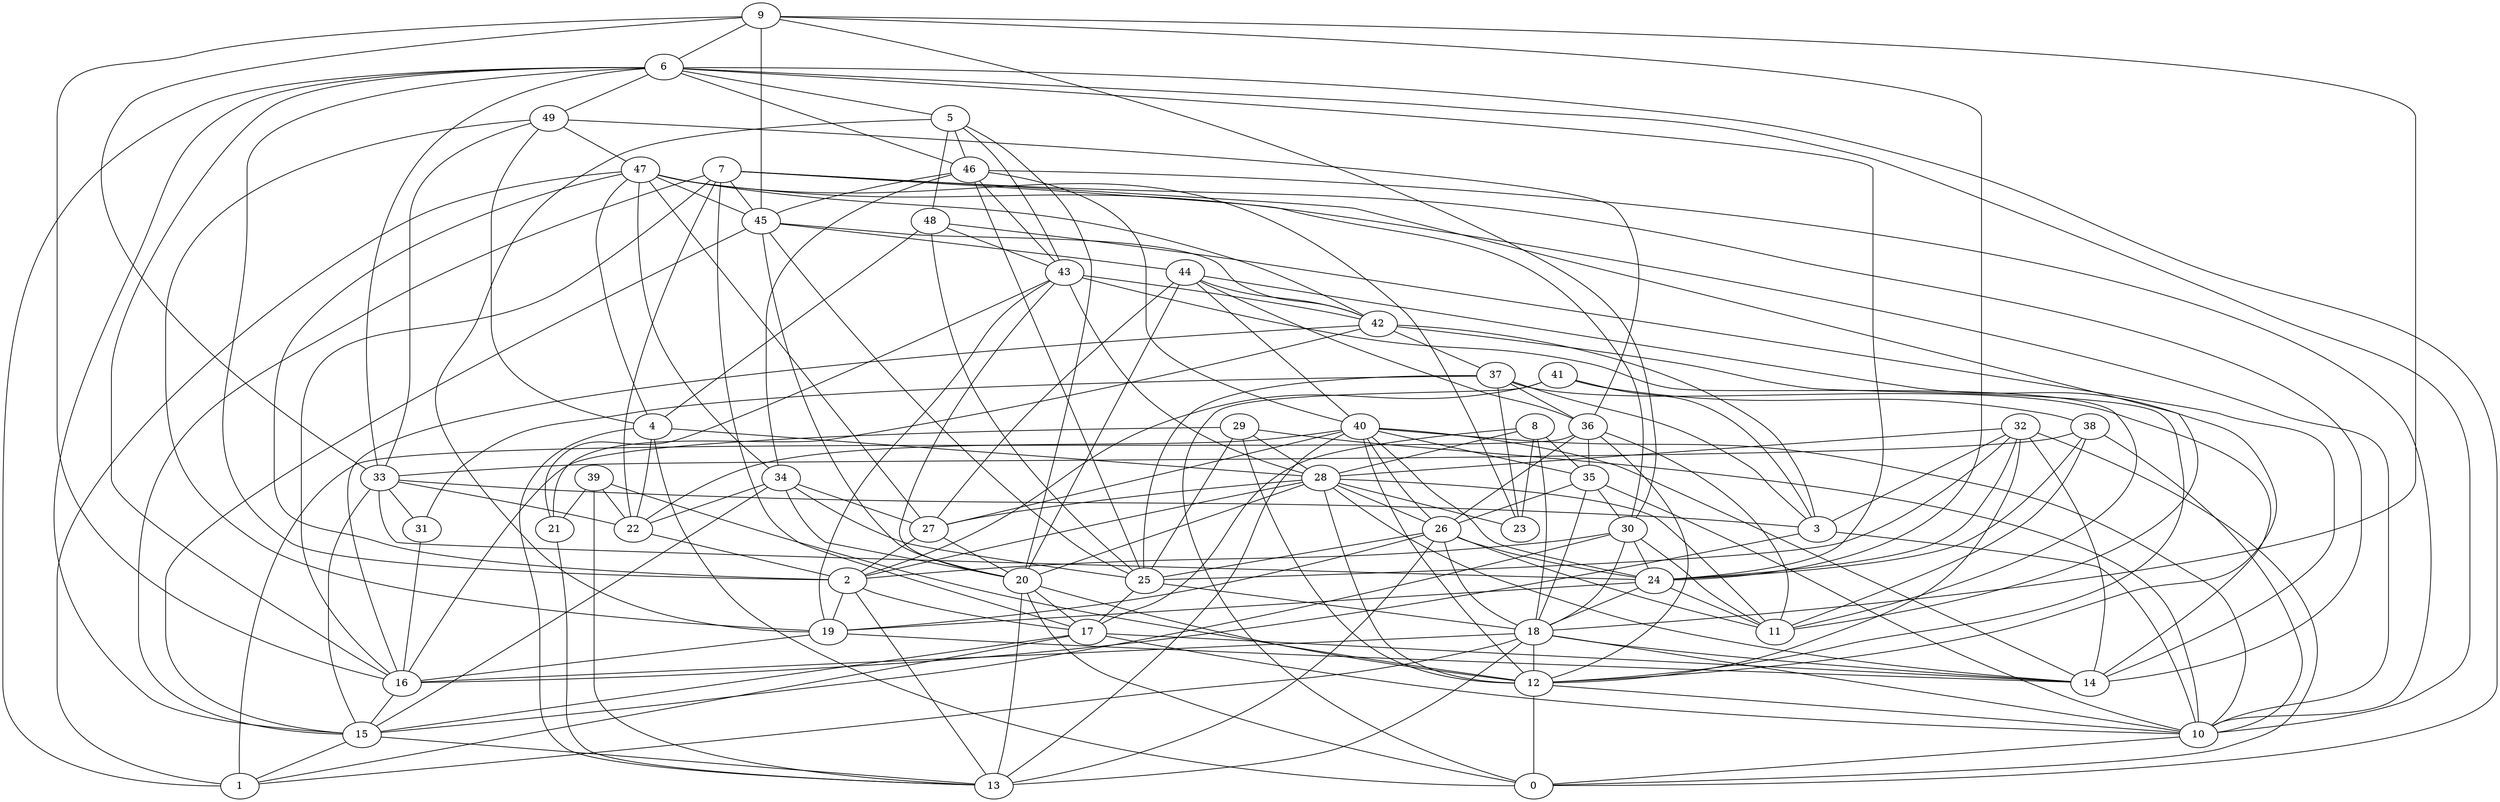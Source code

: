 digraph GG_graph {

subgraph G_graph {
edge [color = black]
"31" -> "16" [dir = none]
"22" -> "2" [dir = none]
"39" -> "21" [dir = none]
"39" -> "12" [dir = none]
"39" -> "22" [dir = none]
"2" -> "19" [dir = none]
"2" -> "17" [dir = none]
"8" -> "23" [dir = none]
"8" -> "17" [dir = none]
"8" -> "28" [dir = none]
"15" -> "13" [dir = none]
"15" -> "1" [dir = none]
"32" -> "0" [dir = none]
"32" -> "12" [dir = none]
"26" -> "25" [dir = none]
"7" -> "16" [dir = none]
"7" -> "30" [dir = none]
"7" -> "22" [dir = none]
"7" -> "11" [dir = none]
"7" -> "17" [dir = none]
"40" -> "27" [dir = none]
"40" -> "12" [dir = none]
"40" -> "26" [dir = none]
"40" -> "13" [dir = none]
"17" -> "15" [dir = none]
"17" -> "14" [dir = none]
"16" -> "15" [dir = none]
"47" -> "27" [dir = none]
"47" -> "45" [dir = none]
"47" -> "2" [dir = none]
"47" -> "1" [dir = none]
"47" -> "34" [dir = none]
"47" -> "42" [dir = none]
"47" -> "10" [dir = none]
"47" -> "23" [dir = none]
"4" -> "22" [dir = none]
"4" -> "28" [dir = none]
"19" -> "14" [dir = none]
"19" -> "16" [dir = none]
"35" -> "30" [dir = none]
"49" -> "33" [dir = none]
"49" -> "19" [dir = none]
"49" -> "4" [dir = none]
"42" -> "16" [dir = none]
"42" -> "21" [dir = none]
"48" -> "25" [dir = none]
"48" -> "43" [dir = none]
"48" -> "4" [dir = none]
"18" -> "13" [dir = none]
"18" -> "1" [dir = none]
"9" -> "45" [dir = none]
"9" -> "6" [dir = none]
"36" -> "35" [dir = none]
"36" -> "26" [dir = none]
"46" -> "45" [dir = none]
"46" -> "43" [dir = none]
"41" -> "38" [dir = none]
"41" -> "2" [dir = none]
"41" -> "3" [dir = none]
"28" -> "11" [dir = none]
"28" -> "12" [dir = none]
"28" -> "26" [dir = none]
"28" -> "2" [dir = none]
"33" -> "15" [dir = none]
"33" -> "22" [dir = none]
"33" -> "24" [dir = none]
"33" -> "31" [dir = none]
"38" -> "33" [dir = none]
"20" -> "0" [dir = none]
"20" -> "12" [dir = none]
"20" -> "17" [dir = none]
"20" -> "13" [dir = none]
"29" -> "10" [dir = none]
"29" -> "25" [dir = none]
"29" -> "16" [dir = none]
"29" -> "28" [dir = none]
"29" -> "12" [dir = none]
"37" -> "25" [dir = none]
"37" -> "23" [dir = none]
"37" -> "14" [dir = none]
"34" -> "25" [dir = none]
"34" -> "27" [dir = none]
"5" -> "46" [dir = none]
"5" -> "43" [dir = none]
"3" -> "16" [dir = none]
"3" -> "10" [dir = none]
"30" -> "24" [dir = none]
"6" -> "24" [dir = none]
"6" -> "2" [dir = none]
"6" -> "10" [dir = none]
"6" -> "15" [dir = none]
"6" -> "0" [dir = none]
"6" -> "5" [dir = none]
"45" -> "20" [dir = none]
"45" -> "42" [dir = none]
"45" -> "44" [dir = none]
"44" -> "36" [dir = none]
"44" -> "20" [dir = none]
"28" -> "23" [dir = none]
"27" -> "20" [dir = none]
"24" -> "11" [dir = none]
"24" -> "18" [dir = none]
"42" -> "37" [dir = none]
"18" -> "10" [dir = none]
"18" -> "14" [dir = none]
"33" -> "3" [dir = none]
"48" -> "14" [dir = none]
"43" -> "20" [dir = none]
"25" -> "18" [dir = none]
"9" -> "16" [dir = none]
"6" -> "33" [dir = none]
"42" -> "3" [dir = none]
"8" -> "18" [dir = none]
"35" -> "10" [dir = none]
"18" -> "16" [dir = none]
"35" -> "26" [dir = none]
"44" -> "27" [dir = none]
"25" -> "17" [dir = none]
"26" -> "19" [dir = none]
"46" -> "10" [dir = none]
"9" -> "18" [dir = none]
"49" -> "36" [dir = none]
"32" -> "3" [dir = none]
"32" -> "25" [dir = none]
"6" -> "49" [dir = none]
"40" -> "35" [dir = none]
"44" -> "42" [dir = none]
"38" -> "10" [dir = none]
"46" -> "25" [dir = none]
"43" -> "19" [dir = none]
"43" -> "11" [dir = none]
"17" -> "10" [dir = none]
"43" -> "28" [dir = none]
"7" -> "45" [dir = none]
"18" -> "12" [dir = none]
"27" -> "2" [dir = none]
"44" -> "12" [dir = none]
"6" -> "1" [dir = none]
"37" -> "31" [dir = none]
"28" -> "14" [dir = none]
"41" -> "0" [dir = none]
"28" -> "20" [dir = none]
"4" -> "0" [dir = none]
"26" -> "13" [dir = none]
"43" -> "21" [dir = none]
"40" -> "14" [dir = none]
"38" -> "11" [dir = none]
"37" -> "3" [dir = none]
"6" -> "16" [dir = none]
"45" -> "15" [dir = none]
"26" -> "18" [dir = none]
"30" -> "15" [dir = none]
"9" -> "30" [dir = none]
"40" -> "10" [dir = none]
"44" -> "40" [dir = none]
"5" -> "19" [dir = none]
"40" -> "24" [dir = none]
"34" -> "20" [dir = none]
"35" -> "18" [dir = none]
"26" -> "24" [dir = none]
"5" -> "48" [dir = none]
"47" -> "4" [dir = none]
"34" -> "15" [dir = none]
"10" -> "0" [dir = none]
"30" -> "18" [dir = none]
"30" -> "11" [dir = none]
"21" -> "13" [dir = none]
"8" -> "35" [dir = none]
"4" -> "13" [dir = none]
"12" -> "0" [dir = none]
"34" -> "22" [dir = none]
"36" -> "12" [dir = none]
"42" -> "12" [dir = none]
"17" -> "1" [dir = none]
"43" -> "42" [dir = none]
"36" -> "11" [dir = none]
"38" -> "24" [dir = none]
"28" -> "27" [dir = none]
"26" -> "11" [dir = none]
"32" -> "14" [dir = none]
"7" -> "15" [dir = none]
"45" -> "25" [dir = none]
"46" -> "34" [dir = none]
"32" -> "24" [dir = none]
"36" -> "1" [dir = none]
"7" -> "14" [dir = none]
"46" -> "40" [dir = none]
"39" -> "13" [dir = none]
"40" -> "22" [dir = none]
"32" -> "28" [dir = none]
"2" -> "13" [dir = none]
"24" -> "19" [dir = none]
"6" -> "46" [dir = none]
"30" -> "2" [dir = none]
"37" -> "36" [dir = none]
"5" -> "20" [dir = none]
"9" -> "33" [dir = none]
"9" -> "24" [dir = none]
"12" -> "10" [dir = none]
"49" -> "47" [dir = none]
}

}
